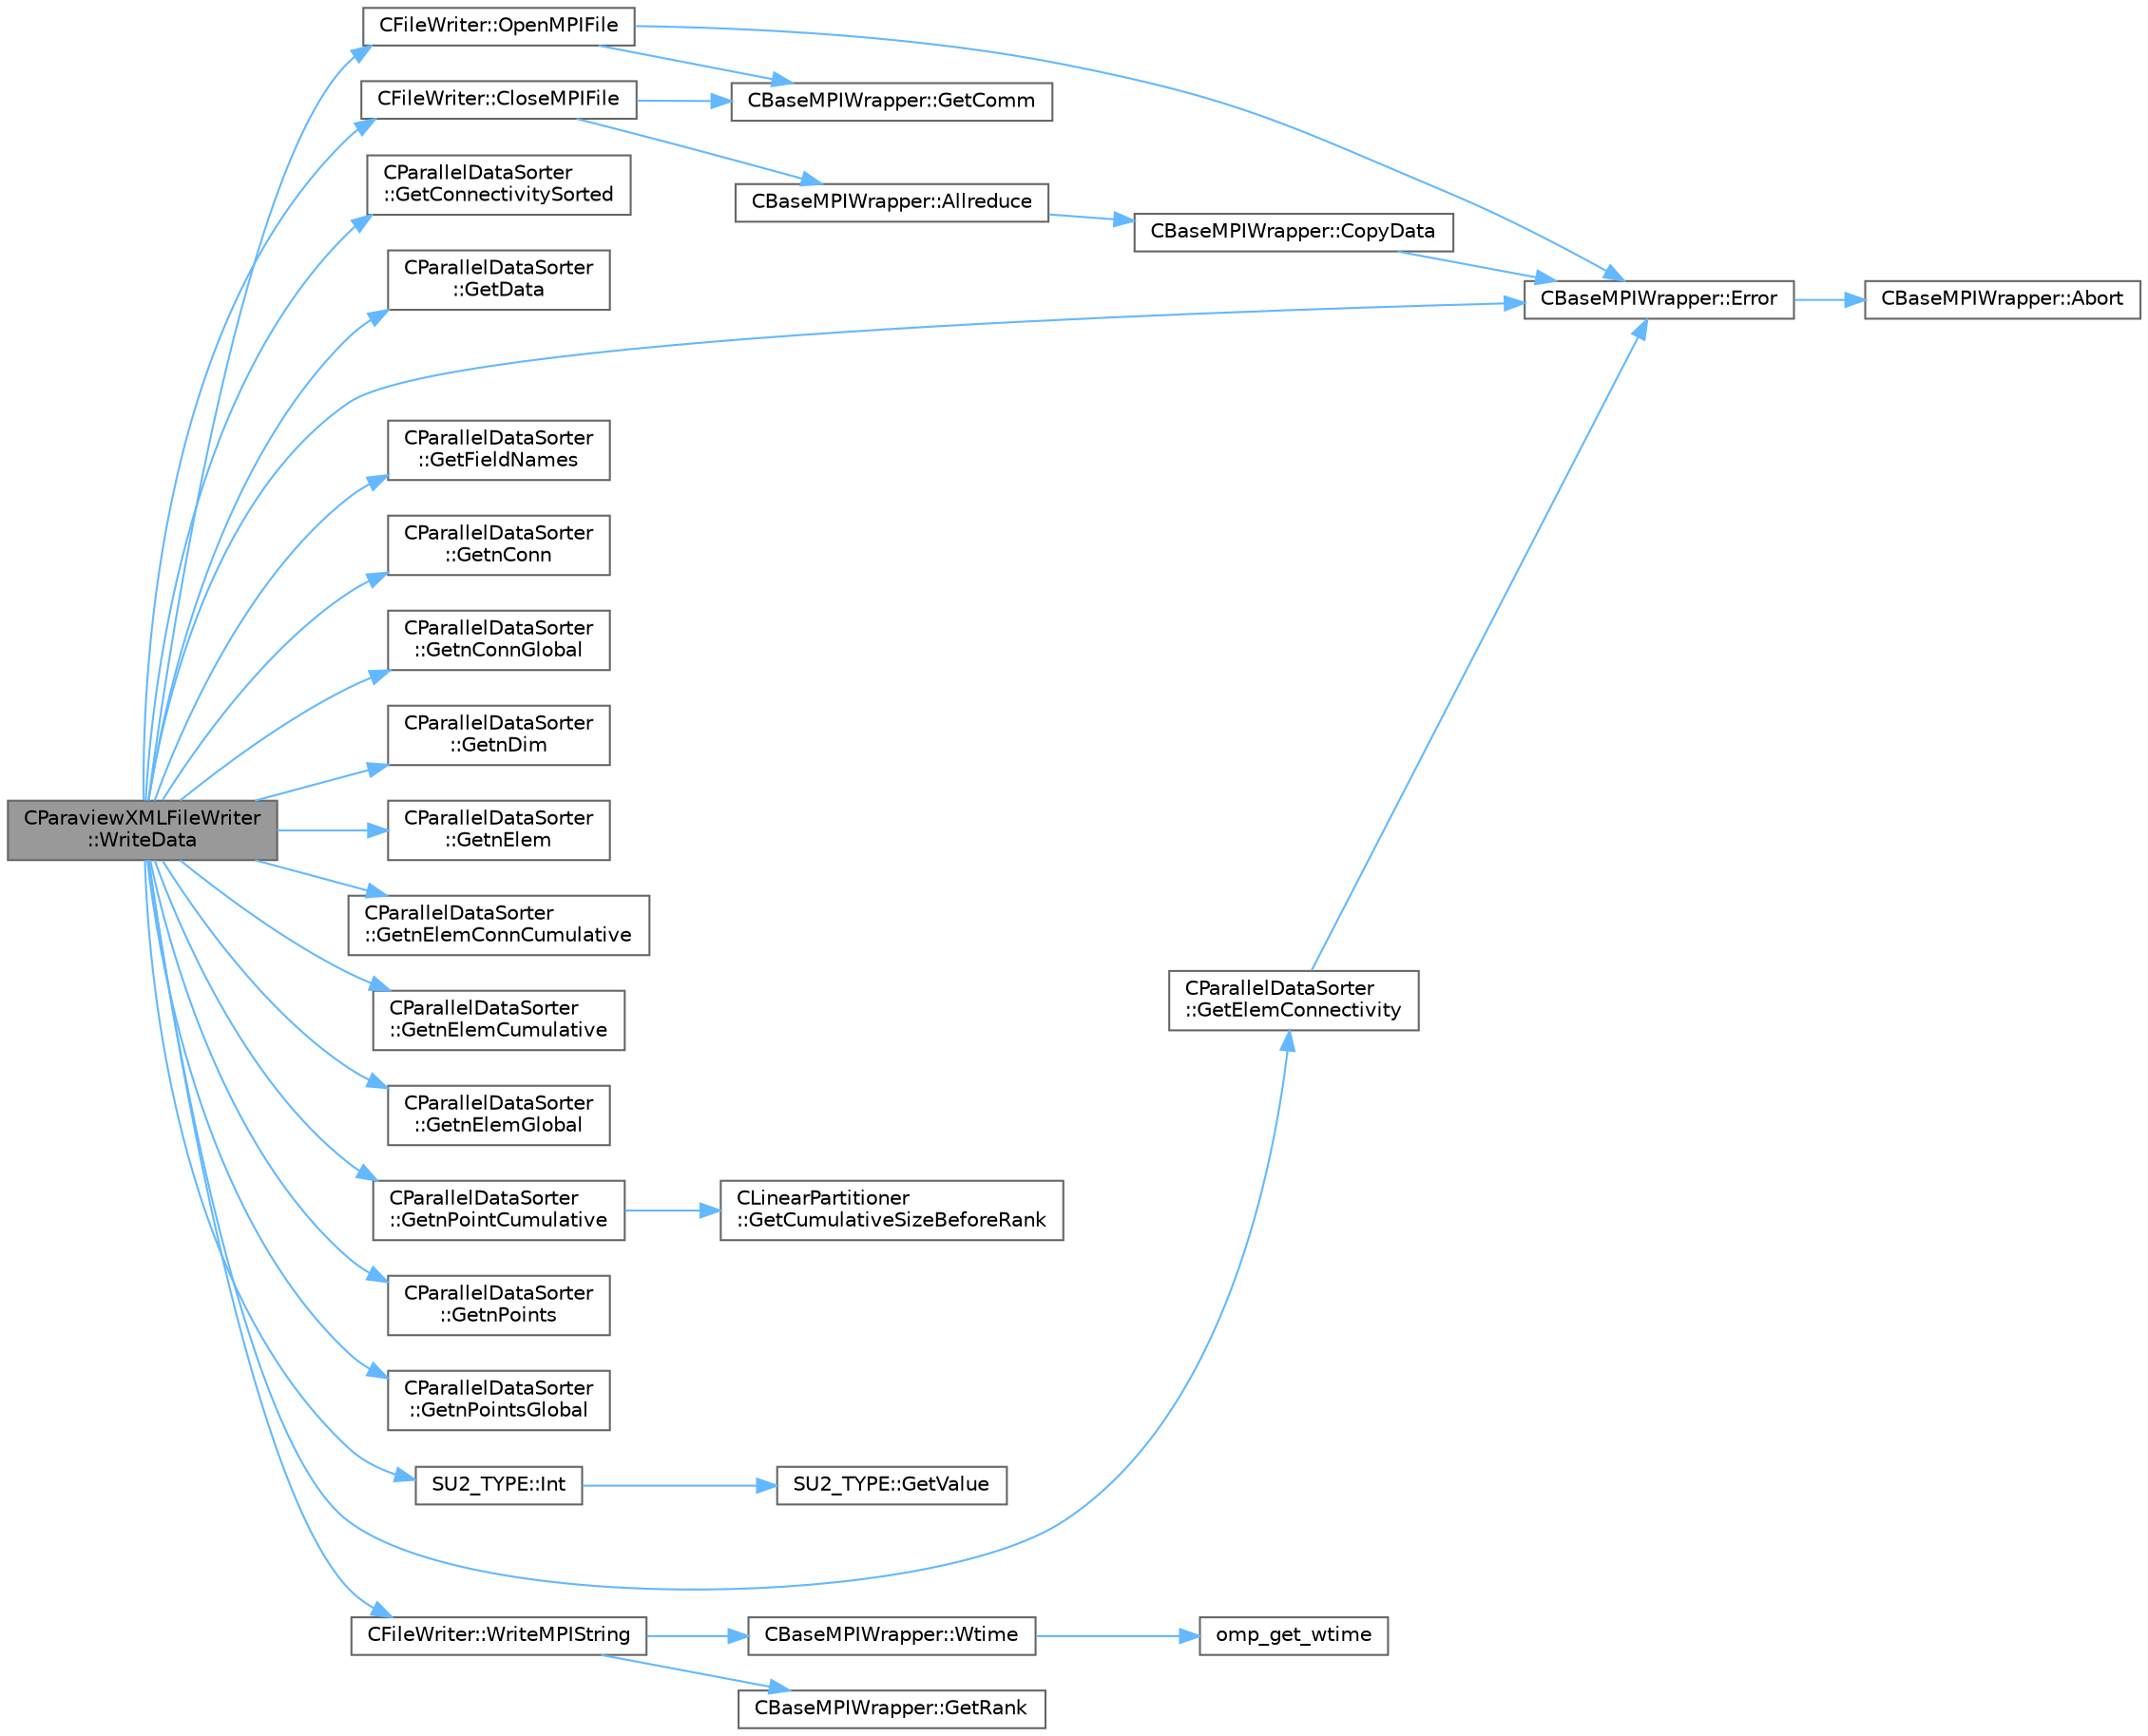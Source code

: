 digraph "CParaviewXMLFileWriter::WriteData"
{
 // LATEX_PDF_SIZE
  bgcolor="transparent";
  edge [fontname=Helvetica,fontsize=10,labelfontname=Helvetica,labelfontsize=10];
  node [fontname=Helvetica,fontsize=10,shape=box,height=0.2,width=0.4];
  rankdir="LR";
  Node1 [id="Node000001",label="CParaviewXMLFileWriter\l::WriteData",height=0.2,width=0.4,color="gray40", fillcolor="grey60", style="filled", fontcolor="black",tooltip="Write sorted data to file in paraview binary file format."];
  Node1 -> Node2 [id="edge1_Node000001_Node000002",color="steelblue1",style="solid",tooltip=" "];
  Node2 [id="Node000002",label="CFileWriter::CloseMPIFile",height=0.2,width=0.4,color="grey40", fillcolor="white", style="filled",URL="$classCFileWriter.html#a3a8cc7eb1009dd47fae5db9158382ac2",tooltip="Close a file using MPI I/O."];
  Node2 -> Node3 [id="edge2_Node000002_Node000003",color="steelblue1",style="solid",tooltip=" "];
  Node3 [id="Node000003",label="CBaseMPIWrapper::Allreduce",height=0.2,width=0.4,color="grey40", fillcolor="white", style="filled",URL="$classCBaseMPIWrapper.html#a381d4b3738c09d92ee1ae9f89715b541",tooltip=" "];
  Node3 -> Node4 [id="edge3_Node000003_Node000004",color="steelblue1",style="solid",tooltip=" "];
  Node4 [id="Node000004",label="CBaseMPIWrapper::CopyData",height=0.2,width=0.4,color="grey40", fillcolor="white", style="filled",URL="$classCBaseMPIWrapper.html#a3c28692a4cab67ad0f81d18273db3d23",tooltip=" "];
  Node4 -> Node5 [id="edge4_Node000004_Node000005",color="steelblue1",style="solid",tooltip=" "];
  Node5 [id="Node000005",label="CBaseMPIWrapper::Error",height=0.2,width=0.4,color="grey40", fillcolor="white", style="filled",URL="$classCBaseMPIWrapper.html#a04457c47629bda56704e6a8804833eeb",tooltip=" "];
  Node5 -> Node6 [id="edge5_Node000005_Node000006",color="steelblue1",style="solid",tooltip=" "];
  Node6 [id="Node000006",label="CBaseMPIWrapper::Abort",height=0.2,width=0.4,color="grey40", fillcolor="white", style="filled",URL="$classCBaseMPIWrapper.html#af7297d861dca86b45cf561b6ab642e8f",tooltip=" "];
  Node2 -> Node7 [id="edge6_Node000002_Node000007",color="steelblue1",style="solid",tooltip=" "];
  Node7 [id="Node000007",label="CBaseMPIWrapper::GetComm",height=0.2,width=0.4,color="grey40", fillcolor="white", style="filled",URL="$classCBaseMPIWrapper.html#a8154391fc3522954802889d81d4ef5da",tooltip=" "];
  Node1 -> Node5 [id="edge7_Node000001_Node000005",color="steelblue1",style="solid",tooltip=" "];
  Node1 -> Node8 [id="edge8_Node000001_Node000008",color="steelblue1",style="solid",tooltip=" "];
  Node8 [id="Node000008",label="CParallelDataSorter\l::GetConnectivitySorted",height=0.2,width=0.4,color="grey40", fillcolor="white", style="filled",URL="$classCParallelDataSorter.html#acb293e9f0f16e1de47dddf6bca202d15",tooltip="Check whether the current connectivity is sorted (i.e. if SortConnectivity has been called)"];
  Node1 -> Node9 [id="edge9_Node000001_Node000009",color="steelblue1",style="solid",tooltip=" "];
  Node9 [id="Node000009",label="CParallelDataSorter\l::GetData",height=0.2,width=0.4,color="grey40", fillcolor="white", style="filled",URL="$classCParallelDataSorter.html#a78141bec7957f79ae486204acd19699c",tooltip="Get the value of the linear partitioned data. \\input iField - the output field ID...."];
  Node1 -> Node10 [id="edge10_Node000001_Node000010",color="steelblue1",style="solid",tooltip=" "];
  Node10 [id="Node000010",label="CParallelDataSorter\l::GetElemConnectivity",height=0.2,width=0.4,color="grey40", fillcolor="white", style="filled",URL="$classCParallelDataSorter.html#a46df13383f8529f9ad62a04771cd0157",tooltip="Get the connectivity of specific element. \\input type - The type of element, ref GEO_TYPE \\input iEle..."];
  Node10 -> Node5 [id="edge11_Node000010_Node000005",color="steelblue1",style="solid",tooltip=" "];
  Node1 -> Node11 [id="edge12_Node000001_Node000011",color="steelblue1",style="solid",tooltip=" "];
  Node11 [id="Node000011",label="CParallelDataSorter\l::GetFieldNames",height=0.2,width=0.4,color="grey40", fillcolor="white", style="filled",URL="$classCParallelDataSorter.html#ab8088a0f81535c80e2d41f7bad5e2c5f",tooltip="Get the vector containing the names of the output fields."];
  Node1 -> Node12 [id="edge13_Node000001_Node000012",color="steelblue1",style="solid",tooltip=" "];
  Node12 [id="Node000012",label="CParallelDataSorter\l::GetnConn",height=0.2,width=0.4,color="grey40", fillcolor="white", style="filled",URL="$classCParallelDataSorter.html#ae7936efdd8848e16af751bdaac009f39",tooltip="Get the local number entries of the connectivity array."];
  Node1 -> Node13 [id="edge14_Node000001_Node000013",color="steelblue1",style="solid",tooltip=" "];
  Node13 [id="Node000013",label="CParallelDataSorter\l::GetnConnGlobal",height=0.2,width=0.4,color="grey40", fillcolor="white", style="filled",URL="$classCParallelDataSorter.html#a36b066e7cf5cdac43ee56b17066e80b6",tooltip="Get the global number entries of the connectivity array."];
  Node1 -> Node14 [id="edge15_Node000001_Node000014",color="steelblue1",style="solid",tooltip=" "];
  Node14 [id="Node000014",label="CParallelDataSorter\l::GetnDim",height=0.2,width=0.4,color="grey40", fillcolor="white", style="filled",URL="$classCParallelDataSorter.html#a7b3c8ffee9275169e0e8d2f4976b22a4",tooltip="Get the spatial dimension."];
  Node1 -> Node15 [id="edge16_Node000001_Node000015",color="steelblue1",style="solid",tooltip=" "];
  Node15 [id="Node000015",label="CParallelDataSorter\l::GetnElem",height=0.2,width=0.4,color="grey40", fillcolor="white", style="filled",URL="$classCParallelDataSorter.html#abd4143238954765e95d9f55c05cff1bd",tooltip="Get the global of elements (accumulated from all ranks and element types)"];
  Node1 -> Node16 [id="edge17_Node000001_Node000016",color="steelblue1",style="solid",tooltip=" "];
  Node16 [id="Node000016",label="CParallelDataSorter\l::GetnElemConnCumulative",height=0.2,width=0.4,color="grey40", fillcolor="white", style="filled",URL="$classCParallelDataSorter.html#ae78029c39a594f764dc80e11f1f7cc3d",tooltip="Get the cumulated number of entries of the connectivity array \\input rank - the processor rank."];
  Node1 -> Node17 [id="edge18_Node000001_Node000017",color="steelblue1",style="solid",tooltip=" "];
  Node17 [id="Node000017",label="CParallelDataSorter\l::GetnElemCumulative",height=0.2,width=0.4,color="grey40", fillcolor="white", style="filled",URL="$classCParallelDataSorter.html#a666a05de704a1e1a2d70cd9bc44e5825",tooltip="Get the cumulated number of elements \\input rank - the processor rank."];
  Node1 -> Node18 [id="edge19_Node000001_Node000018",color="steelblue1",style="solid",tooltip=" "];
  Node18 [id="Node000018",label="CParallelDataSorter\l::GetnElemGlobal",height=0.2,width=0.4,color="grey40", fillcolor="white", style="filled",URL="$classCParallelDataSorter.html#a21d689e5868e35e1362438faab0da6c9",tooltip="Get the global number of elements of a specific type \\input type - The type of element,..."];
  Node1 -> Node19 [id="edge20_Node000001_Node000019",color="steelblue1",style="solid",tooltip=" "];
  Node19 [id="Node000019",label="CParallelDataSorter\l::GetnPointCumulative",height=0.2,width=0.4,color="grey40", fillcolor="white", style="filled",URL="$classCParallelDataSorter.html#a9cd678403c056d0503cdf21a1d19edcb",tooltip="Get the cumulated number of points \\input rank - the processor rank."];
  Node19 -> Node20 [id="edge21_Node000019_Node000020",color="steelblue1",style="solid",tooltip=" "];
  Node20 [id="Node000020",label="CLinearPartitioner\l::GetCumulativeSizeBeforeRank",height=0.2,width=0.4,color="grey40", fillcolor="white", style="filled",URL="$classCLinearPartitioner.html#a08169579b19c212137ac8e4909dafb31",tooltip="Get the cumulative size of all linear partitions before the current rank."];
  Node1 -> Node21 [id="edge22_Node000001_Node000021",color="steelblue1",style="solid",tooltip=" "];
  Node21 [id="Node000021",label="CParallelDataSorter\l::GetnPoints",height=0.2,width=0.4,color="grey40", fillcolor="white", style="filled",URL="$classCParallelDataSorter.html#ad542b0e8ed1e92cfb464ce0e98b3725e",tooltip="Get the number of points the local rank owns."];
  Node1 -> Node22 [id="edge23_Node000001_Node000022",color="steelblue1",style="solid",tooltip=" "];
  Node22 [id="Node000022",label="CParallelDataSorter\l::GetnPointsGlobal",height=0.2,width=0.4,color="grey40", fillcolor="white", style="filled",URL="$classCParallelDataSorter.html#abcde5e65bb1c585e3567f5e20e64e9b6",tooltip="Get the global number of points (accumulated from all ranks)"];
  Node1 -> Node23 [id="edge24_Node000001_Node000023",color="steelblue1",style="solid",tooltip=" "];
  Node23 [id="Node000023",label="SU2_TYPE::Int",height=0.2,width=0.4,color="grey40", fillcolor="white", style="filled",URL="$namespaceSU2__TYPE.html#a6b48817766d8a6486caa2807a52f6bae",tooltip="Casts the primitive value to int (uses GetValue, already implemented for each type)."];
  Node23 -> Node24 [id="edge25_Node000023_Node000024",color="steelblue1",style="solid",tooltip=" "];
  Node24 [id="Node000024",label="SU2_TYPE::GetValue",height=0.2,width=0.4,color="grey40", fillcolor="white", style="filled",URL="$namespaceSU2__TYPE.html#adf52a59d6f4e578f7915ec9abbf7cb22",tooltip="Get the (primitive) value of the datatype (needs to be specialized for active types)."];
  Node1 -> Node25 [id="edge26_Node000001_Node000025",color="steelblue1",style="solid",tooltip=" "];
  Node25 [id="Node000025",label="CFileWriter::OpenMPIFile",height=0.2,width=0.4,color="grey40", fillcolor="white", style="filled",URL="$classCFileWriter.html#ad136b75ac15f1fd42af708e85d5a8acf",tooltip="Open a file to write using MPI I/O. Already existing file is deleted."];
  Node25 -> Node5 [id="edge27_Node000025_Node000005",color="steelblue1",style="solid",tooltip=" "];
  Node25 -> Node7 [id="edge28_Node000025_Node000007",color="steelblue1",style="solid",tooltip=" "];
  Node1 -> Node26 [id="edge29_Node000001_Node000026",color="steelblue1",style="solid",tooltip=" "];
  Node26 [id="Node000026",label="CFileWriter::WriteMPIString",height=0.2,width=0.4,color="grey40", fillcolor="white", style="filled",URL="$classCFileWriter.html#ab71e29419c94d37eb73c53788ec5d0a1",tooltip="Write a string to a currently opened file using MPI I/O. Note: routine must be called collectively,..."];
  Node26 -> Node27 [id="edge30_Node000026_Node000027",color="steelblue1",style="solid",tooltip=" "];
  Node27 [id="Node000027",label="CBaseMPIWrapper::GetRank",height=0.2,width=0.4,color="grey40", fillcolor="white", style="filled",URL="$classCBaseMPIWrapper.html#a63e1f265b788b4e56cb7ebdeba29b78e",tooltip=" "];
  Node26 -> Node28 [id="edge31_Node000026_Node000028",color="steelblue1",style="solid",tooltip=" "];
  Node28 [id="Node000028",label="CBaseMPIWrapper::Wtime",height=0.2,width=0.4,color="grey40", fillcolor="white", style="filled",URL="$classCBaseMPIWrapper.html#adcf32aa628d4b515e8835bc5c56fbf08",tooltip=" "];
  Node28 -> Node29 [id="edge32_Node000028_Node000029",color="steelblue1",style="solid",tooltip=" "];
  Node29 [id="Node000029",label="omp_get_wtime",height=0.2,width=0.4,color="grey40", fillcolor="white", style="filled",URL="$omp__structure_8hpp.html#a649bd48ab038a72108f11f5a85316266",tooltip="Return the wall time."];
}
